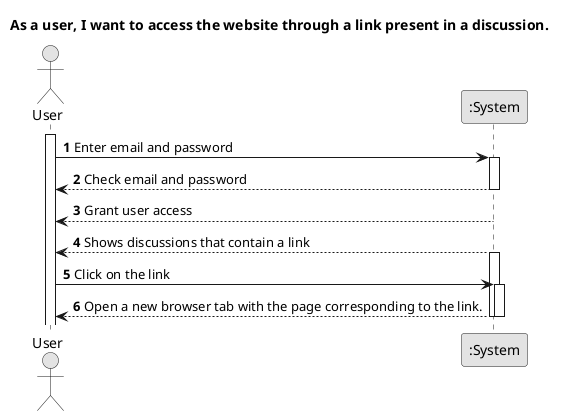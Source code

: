@startuml
skinparam monochrome true
skinparam packageStyle rectangle
skinparam shadowing false

title As a user, I want to access the website through a link present in a discussion.

autonumber

actor "User" as Employee
participant ":System" as System

activate Employee

    Employee -> System : Enter email and password
    activate System

        System --> Employee : Check email and password
        'System --> Employee : shows task categories list\n and requests data (reference,\ndescription,\ninformation description,\ntechnical description,\nduration, cost)
    deactivate System

        System --> Employee : Grant user access
    deactivate System

        System --> Employee : Shows discussions that contain a link
    activate System

    Employee -> System : Click on the link
    activate System

        System --> Employee : Open a new browser tab with the page corresponding to the link.
    deactivate System
@enduml